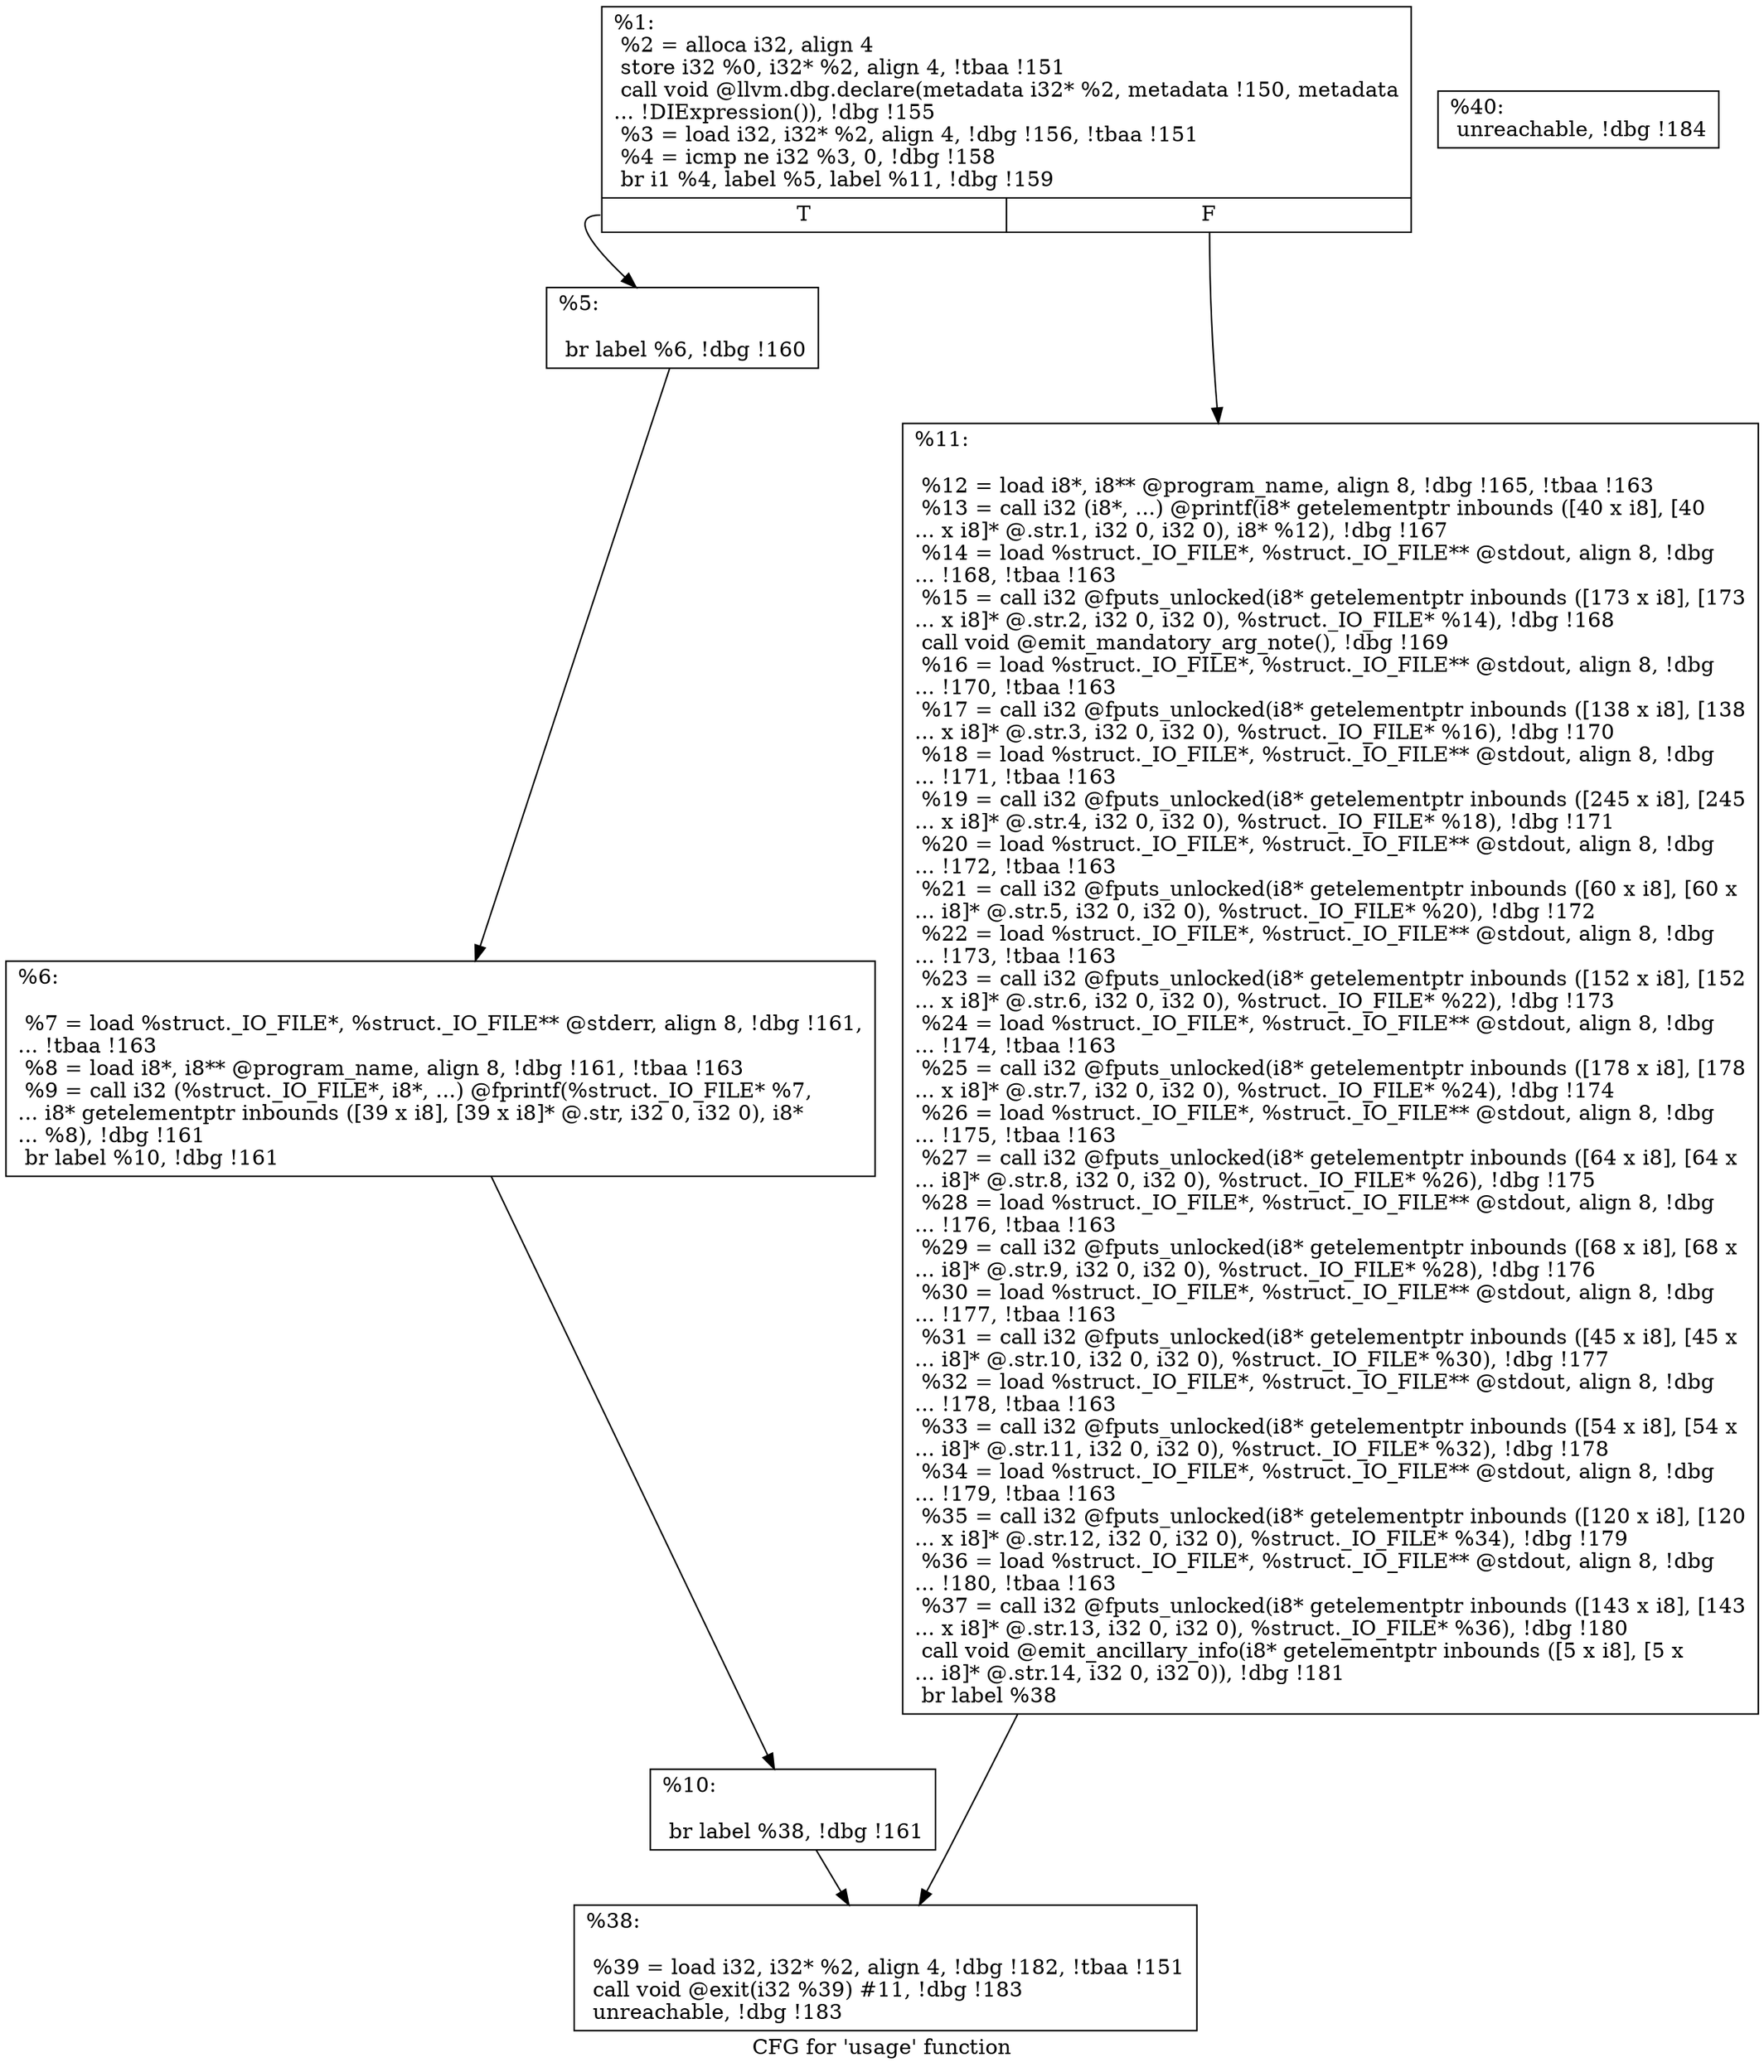 digraph "CFG for 'usage' function" {
	label="CFG for 'usage' function";

	Node0x1433e80 [shape=record,label="{%1:\l  %2 = alloca i32, align 4\l  store i32 %0, i32* %2, align 4, !tbaa !151\l  call void @llvm.dbg.declare(metadata i32* %2, metadata !150, metadata\l... !DIExpression()), !dbg !155\l  %3 = load i32, i32* %2, align 4, !dbg !156, !tbaa !151\l  %4 = icmp ne i32 %3, 0, !dbg !158\l  br i1 %4, label %5, label %11, !dbg !159\l|{<s0>T|<s1>F}}"];
	Node0x1433e80:s0 -> Node0x1448460;
	Node0x1433e80:s1 -> Node0x1448550;
	Node0x1448460 [shape=record,label="{%5:\l\l  br label %6, !dbg !160\l}"];
	Node0x1448460 -> Node0x14484b0;
	Node0x14484b0 [shape=record,label="{%6:\l\l  %7 = load %struct._IO_FILE*, %struct._IO_FILE** @stderr, align 8, !dbg !161,\l... !tbaa !163\l  %8 = load i8*, i8** @program_name, align 8, !dbg !161, !tbaa !163\l  %9 = call i32 (%struct._IO_FILE*, i8*, ...) @fprintf(%struct._IO_FILE* %7,\l... i8* getelementptr inbounds ([39 x i8], [39 x i8]* @.str, i32 0, i32 0), i8*\l... %8), !dbg !161\l  br label %10, !dbg !161\l}"];
	Node0x14484b0 -> Node0x1448500;
	Node0x1448500 [shape=record,label="{%10:\l\l  br label %38, !dbg !161\l}"];
	Node0x1448500 -> Node0x14485a0;
	Node0x1448550 [shape=record,label="{%11:\l\l  %12 = load i8*, i8** @program_name, align 8, !dbg !165, !tbaa !163\l  %13 = call i32 (i8*, ...) @printf(i8* getelementptr inbounds ([40 x i8], [40\l... x i8]* @.str.1, i32 0, i32 0), i8* %12), !dbg !167\l  %14 = load %struct._IO_FILE*, %struct._IO_FILE** @stdout, align 8, !dbg\l... !168, !tbaa !163\l  %15 = call i32 @fputs_unlocked(i8* getelementptr inbounds ([173 x i8], [173\l... x i8]* @.str.2, i32 0, i32 0), %struct._IO_FILE* %14), !dbg !168\l  call void @emit_mandatory_arg_note(), !dbg !169\l  %16 = load %struct._IO_FILE*, %struct._IO_FILE** @stdout, align 8, !dbg\l... !170, !tbaa !163\l  %17 = call i32 @fputs_unlocked(i8* getelementptr inbounds ([138 x i8], [138\l... x i8]* @.str.3, i32 0, i32 0), %struct._IO_FILE* %16), !dbg !170\l  %18 = load %struct._IO_FILE*, %struct._IO_FILE** @stdout, align 8, !dbg\l... !171, !tbaa !163\l  %19 = call i32 @fputs_unlocked(i8* getelementptr inbounds ([245 x i8], [245\l... x i8]* @.str.4, i32 0, i32 0), %struct._IO_FILE* %18), !dbg !171\l  %20 = load %struct._IO_FILE*, %struct._IO_FILE** @stdout, align 8, !dbg\l... !172, !tbaa !163\l  %21 = call i32 @fputs_unlocked(i8* getelementptr inbounds ([60 x i8], [60 x\l... i8]* @.str.5, i32 0, i32 0), %struct._IO_FILE* %20), !dbg !172\l  %22 = load %struct._IO_FILE*, %struct._IO_FILE** @stdout, align 8, !dbg\l... !173, !tbaa !163\l  %23 = call i32 @fputs_unlocked(i8* getelementptr inbounds ([152 x i8], [152\l... x i8]* @.str.6, i32 0, i32 0), %struct._IO_FILE* %22), !dbg !173\l  %24 = load %struct._IO_FILE*, %struct._IO_FILE** @stdout, align 8, !dbg\l... !174, !tbaa !163\l  %25 = call i32 @fputs_unlocked(i8* getelementptr inbounds ([178 x i8], [178\l... x i8]* @.str.7, i32 0, i32 0), %struct._IO_FILE* %24), !dbg !174\l  %26 = load %struct._IO_FILE*, %struct._IO_FILE** @stdout, align 8, !dbg\l... !175, !tbaa !163\l  %27 = call i32 @fputs_unlocked(i8* getelementptr inbounds ([64 x i8], [64 x\l... i8]* @.str.8, i32 0, i32 0), %struct._IO_FILE* %26), !dbg !175\l  %28 = load %struct._IO_FILE*, %struct._IO_FILE** @stdout, align 8, !dbg\l... !176, !tbaa !163\l  %29 = call i32 @fputs_unlocked(i8* getelementptr inbounds ([68 x i8], [68 x\l... i8]* @.str.9, i32 0, i32 0), %struct._IO_FILE* %28), !dbg !176\l  %30 = load %struct._IO_FILE*, %struct._IO_FILE** @stdout, align 8, !dbg\l... !177, !tbaa !163\l  %31 = call i32 @fputs_unlocked(i8* getelementptr inbounds ([45 x i8], [45 x\l... i8]* @.str.10, i32 0, i32 0), %struct._IO_FILE* %30), !dbg !177\l  %32 = load %struct._IO_FILE*, %struct._IO_FILE** @stdout, align 8, !dbg\l... !178, !tbaa !163\l  %33 = call i32 @fputs_unlocked(i8* getelementptr inbounds ([54 x i8], [54 x\l... i8]* @.str.11, i32 0, i32 0), %struct._IO_FILE* %32), !dbg !178\l  %34 = load %struct._IO_FILE*, %struct._IO_FILE** @stdout, align 8, !dbg\l... !179, !tbaa !163\l  %35 = call i32 @fputs_unlocked(i8* getelementptr inbounds ([120 x i8], [120\l... x i8]* @.str.12, i32 0, i32 0), %struct._IO_FILE* %34), !dbg !179\l  %36 = load %struct._IO_FILE*, %struct._IO_FILE** @stdout, align 8, !dbg\l... !180, !tbaa !163\l  %37 = call i32 @fputs_unlocked(i8* getelementptr inbounds ([143 x i8], [143\l... x i8]* @.str.13, i32 0, i32 0), %struct._IO_FILE* %36), !dbg !180\l  call void @emit_ancillary_info(i8* getelementptr inbounds ([5 x i8], [5 x\l... i8]* @.str.14, i32 0, i32 0)), !dbg !181\l  br label %38\l}"];
	Node0x1448550 -> Node0x14485a0;
	Node0x14485a0 [shape=record,label="{%38:\l\l  %39 = load i32, i32* %2, align 4, !dbg !182, !tbaa !151\l  call void @exit(i32 %39) #11, !dbg !183\l  unreachable, !dbg !183\l}"];
	Node0x14485f0 [shape=record,label="{%40:                                                  \l  unreachable, !dbg !184\l}"];
}
